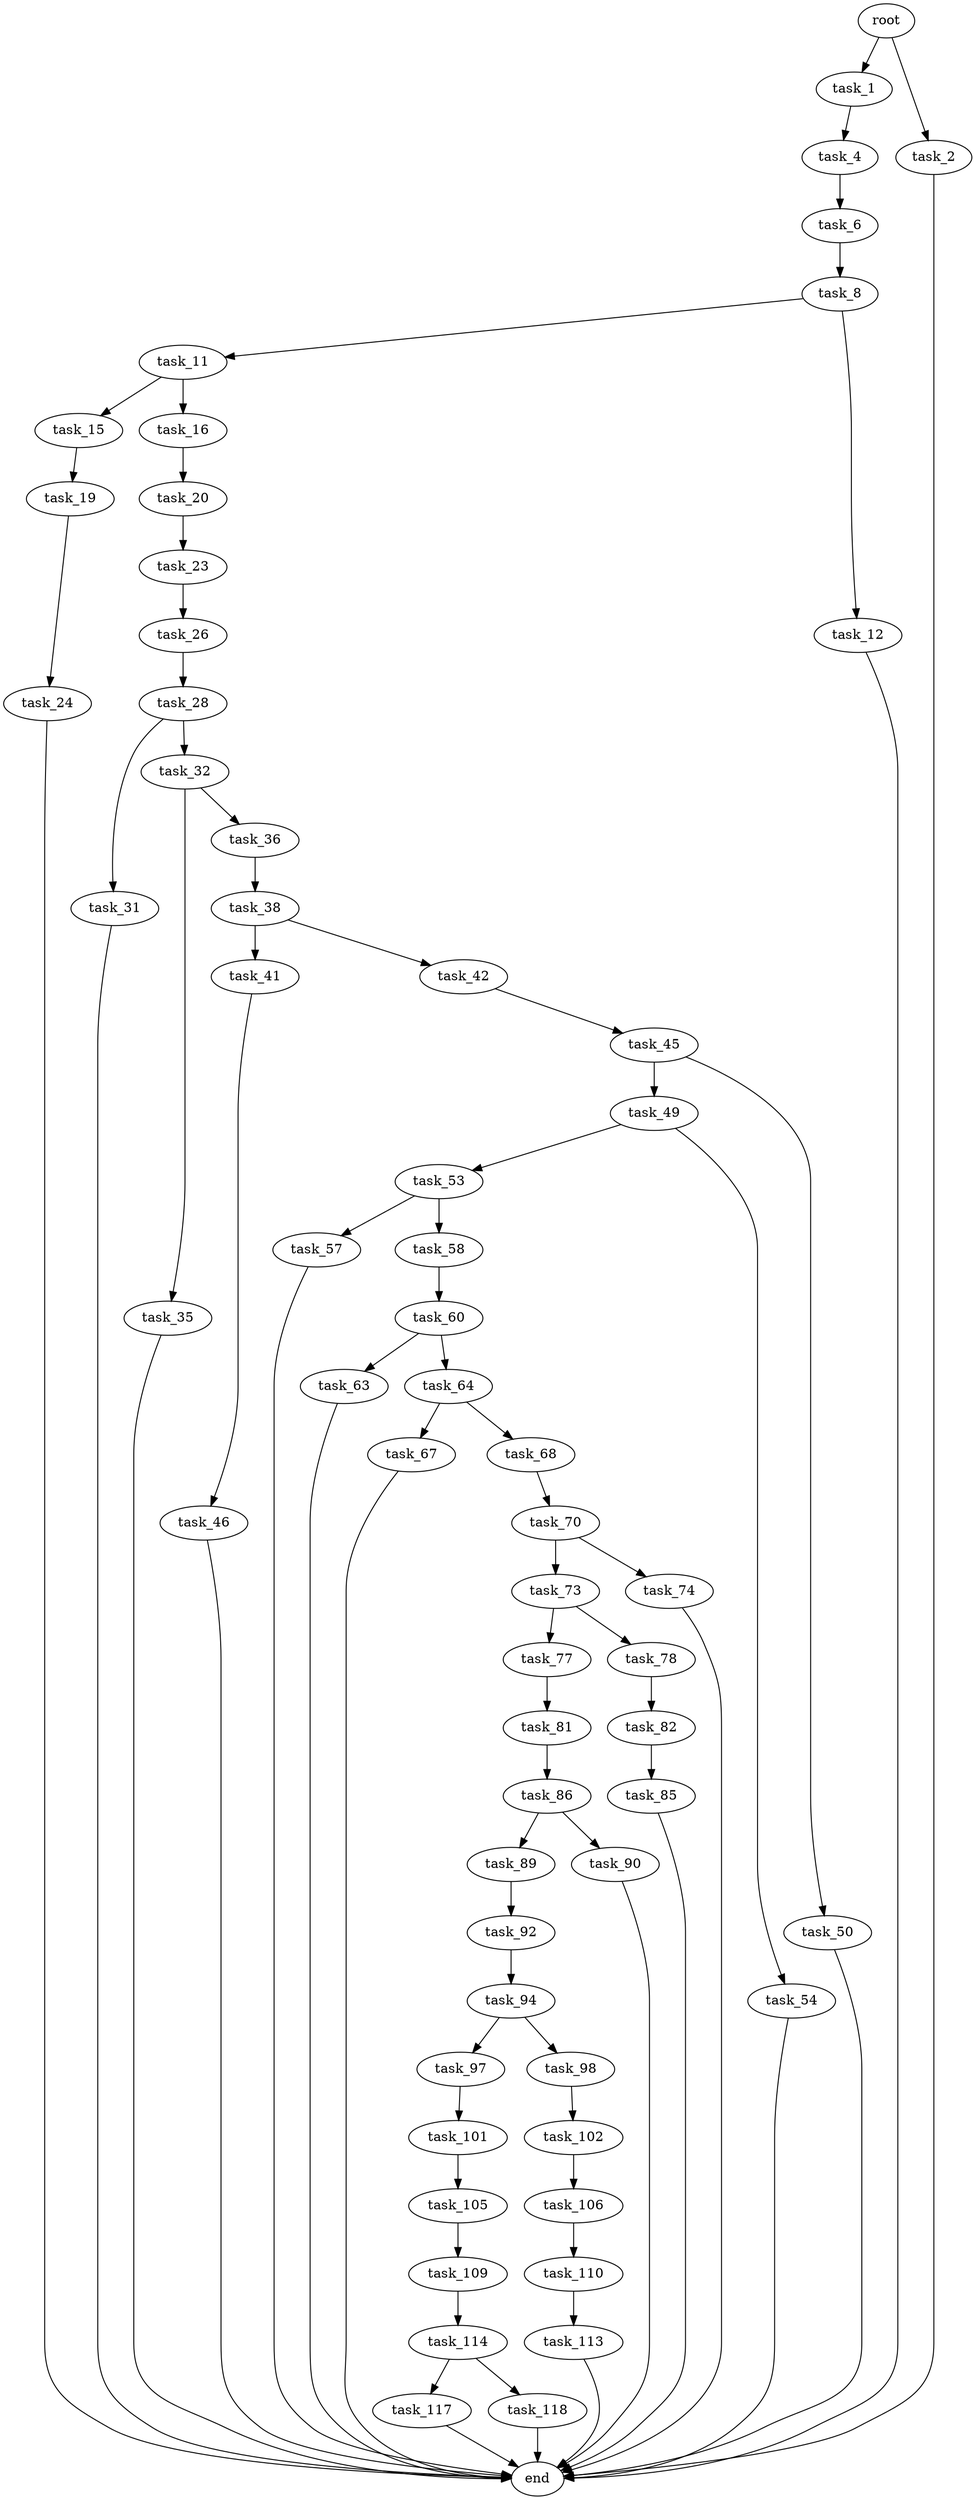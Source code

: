 digraph G {
  root [size="0.000000"];
  task_1 [size="368293445632.000000"];
  task_2 [size="46150290255.000000"];
  task_4 [size="1073741824000.000000"];
  task_6 [size="74027952421.000000"];
  task_8 [size="19685049457.000000"];
  task_11 [size="28991029248.000000"];
  task_12 [size="782757789696.000000"];
  task_15 [size="2810340886.000000"];
  task_16 [size="102093196732.000000"];
  task_19 [size="368293445632.000000"];
  task_20 [size="41618954947.000000"];
  task_23 [size="8589934592.000000"];
  task_24 [size="68719476736.000000"];
  task_26 [size="6273978596.000000"];
  task_28 [size="1073741824000.000000"];
  task_31 [size="265568213560.000000"];
  task_32 [size="231928233984.000000"];
  task_35 [size="15880719849.000000"];
  task_36 [size="782757789696.000000"];
  task_38 [size="1268528448.000000"];
  task_41 [size="28991029248.000000"];
  task_42 [size="8366627782.000000"];
  task_45 [size="1077864103.000000"];
  task_46 [size="231928233984.000000"];
  task_49 [size="1073741824000.000000"];
  task_50 [size="5372939050.000000"];
  task_53 [size="6565076199.000000"];
  task_54 [size="782757789696.000000"];
  task_57 [size="4069942274.000000"];
  task_58 [size="549755813888.000000"];
  task_60 [size="48854989709.000000"];
  task_63 [size="549755813888.000000"];
  task_64 [size="28991029248.000000"];
  task_67 [size="368293445632.000000"];
  task_68 [size="90880187754.000000"];
  task_70 [size="8589934592.000000"];
  task_73 [size="21447783577.000000"];
  task_74 [size="44329923389.000000"];
  task_77 [size="376519724814.000000"];
  task_78 [size="7636198998.000000"];
  task_81 [size="30537337621.000000"];
  task_82 [size="108666798840.000000"];
  task_85 [size="715949246761.000000"];
  task_86 [size="24248585178.000000"];
  task_89 [size="1227024938.000000"];
  task_90 [size="85535710474.000000"];
  task_92 [size="90718513440.000000"];
  task_94 [size="24973562176.000000"];
  task_97 [size="887810440833.000000"];
  task_98 [size="14573220331.000000"];
  task_101 [size="6617925836.000000"];
  task_102 [size="18699528322.000000"];
  task_105 [size="75679976024.000000"];
  task_106 [size="338696516146.000000"];
  task_109 [size="3011449410.000000"];
  task_110 [size="5872132448.000000"];
  task_113 [size="11011574560.000000"];
  task_114 [size="77910957253.000000"];
  task_117 [size="17357228507.000000"];
  task_118 [size="79490515908.000000"];
  end [size="0.000000"];

  root -> task_1 [size="1.000000"];
  root -> task_2 [size="1.000000"];
  task_1 -> task_4 [size="411041792.000000"];
  task_2 -> end [size="1.000000"];
  task_4 -> task_6 [size="838860800.000000"];
  task_6 -> task_8 [size="75497472.000000"];
  task_8 -> task_11 [size="679477248.000000"];
  task_8 -> task_12 [size="679477248.000000"];
  task_11 -> task_15 [size="75497472.000000"];
  task_11 -> task_16 [size="75497472.000000"];
  task_12 -> end [size="1.000000"];
  task_15 -> task_19 [size="75497472.000000"];
  task_16 -> task_20 [size="134217728.000000"];
  task_19 -> task_24 [size="411041792.000000"];
  task_20 -> task_23 [size="838860800.000000"];
  task_23 -> task_26 [size="33554432.000000"];
  task_24 -> end [size="1.000000"];
  task_26 -> task_28 [size="536870912.000000"];
  task_28 -> task_31 [size="838860800.000000"];
  task_28 -> task_32 [size="838860800.000000"];
  task_31 -> end [size="1.000000"];
  task_32 -> task_35 [size="301989888.000000"];
  task_32 -> task_36 [size="301989888.000000"];
  task_35 -> end [size="1.000000"];
  task_36 -> task_38 [size="679477248.000000"];
  task_38 -> task_41 [size="33554432.000000"];
  task_38 -> task_42 [size="33554432.000000"];
  task_41 -> task_46 [size="75497472.000000"];
  task_42 -> task_45 [size="301989888.000000"];
  task_45 -> task_49 [size="134217728.000000"];
  task_45 -> task_50 [size="134217728.000000"];
  task_46 -> end [size="1.000000"];
  task_49 -> task_53 [size="838860800.000000"];
  task_49 -> task_54 [size="838860800.000000"];
  task_50 -> end [size="1.000000"];
  task_53 -> task_57 [size="209715200.000000"];
  task_53 -> task_58 [size="209715200.000000"];
  task_54 -> end [size="1.000000"];
  task_57 -> end [size="1.000000"];
  task_58 -> task_60 [size="536870912.000000"];
  task_60 -> task_63 [size="838860800.000000"];
  task_60 -> task_64 [size="838860800.000000"];
  task_63 -> end [size="1.000000"];
  task_64 -> task_67 [size="75497472.000000"];
  task_64 -> task_68 [size="75497472.000000"];
  task_67 -> end [size="1.000000"];
  task_68 -> task_70 [size="75497472.000000"];
  task_70 -> task_73 [size="33554432.000000"];
  task_70 -> task_74 [size="33554432.000000"];
  task_73 -> task_77 [size="536870912.000000"];
  task_73 -> task_78 [size="536870912.000000"];
  task_74 -> end [size="1.000000"];
  task_77 -> task_81 [size="301989888.000000"];
  task_78 -> task_82 [size="209715200.000000"];
  task_81 -> task_86 [size="33554432.000000"];
  task_82 -> task_85 [size="75497472.000000"];
  task_85 -> end [size="1.000000"];
  task_86 -> task_89 [size="679477248.000000"];
  task_86 -> task_90 [size="679477248.000000"];
  task_89 -> task_92 [size="75497472.000000"];
  task_90 -> end [size="1.000000"];
  task_92 -> task_94 [size="75497472.000000"];
  task_94 -> task_97 [size="679477248.000000"];
  task_94 -> task_98 [size="679477248.000000"];
  task_97 -> task_101 [size="536870912.000000"];
  task_98 -> task_102 [size="301989888.000000"];
  task_101 -> task_105 [size="209715200.000000"];
  task_102 -> task_106 [size="411041792.000000"];
  task_105 -> task_109 [size="209715200.000000"];
  task_106 -> task_110 [size="301989888.000000"];
  task_109 -> task_114 [size="301989888.000000"];
  task_110 -> task_113 [size="679477248.000000"];
  task_113 -> end [size="1.000000"];
  task_114 -> task_117 [size="75497472.000000"];
  task_114 -> task_118 [size="75497472.000000"];
  task_117 -> end [size="1.000000"];
  task_118 -> end [size="1.000000"];
}
